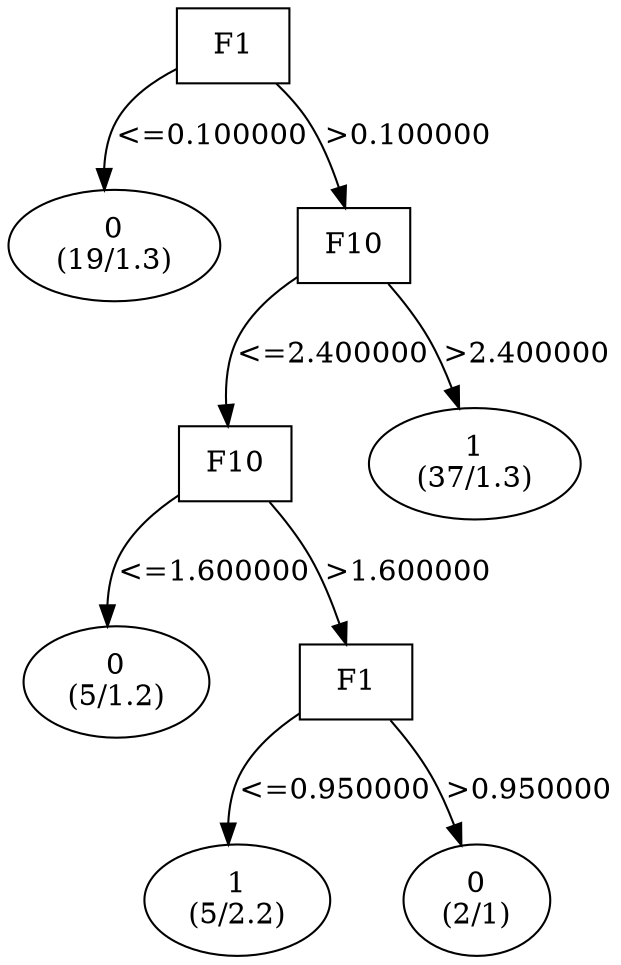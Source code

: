 digraph YaDT {
n0 [ shape=box, label="F1\n"]
n0 -> n1 [label="<=0.100000"]
n1 [ shape=ellipse, label="0\n(19/1.3)"]
n0 -> n2 [label=">0.100000"]
n2 [ shape=box, label="F10\n"]
n2 -> n3 [label="<=2.400000"]
n3 [ shape=box, label="F10\n"]
n3 -> n4 [label="<=1.600000"]
n4 [ shape=ellipse, label="0\n(5/1.2)"]
n3 -> n5 [label=">1.600000"]
n5 [ shape=box, label="F1\n"]
n5 -> n6 [label="<=0.950000"]
n6 [ shape=ellipse, label="1\n(5/2.2)"]
n5 -> n7 [label=">0.950000"]
n7 [ shape=ellipse, label="0\n(2/1)"]
n2 -> n10 [label=">2.400000"]
n10 [ shape=ellipse, label="1\n(37/1.3)"]
}
